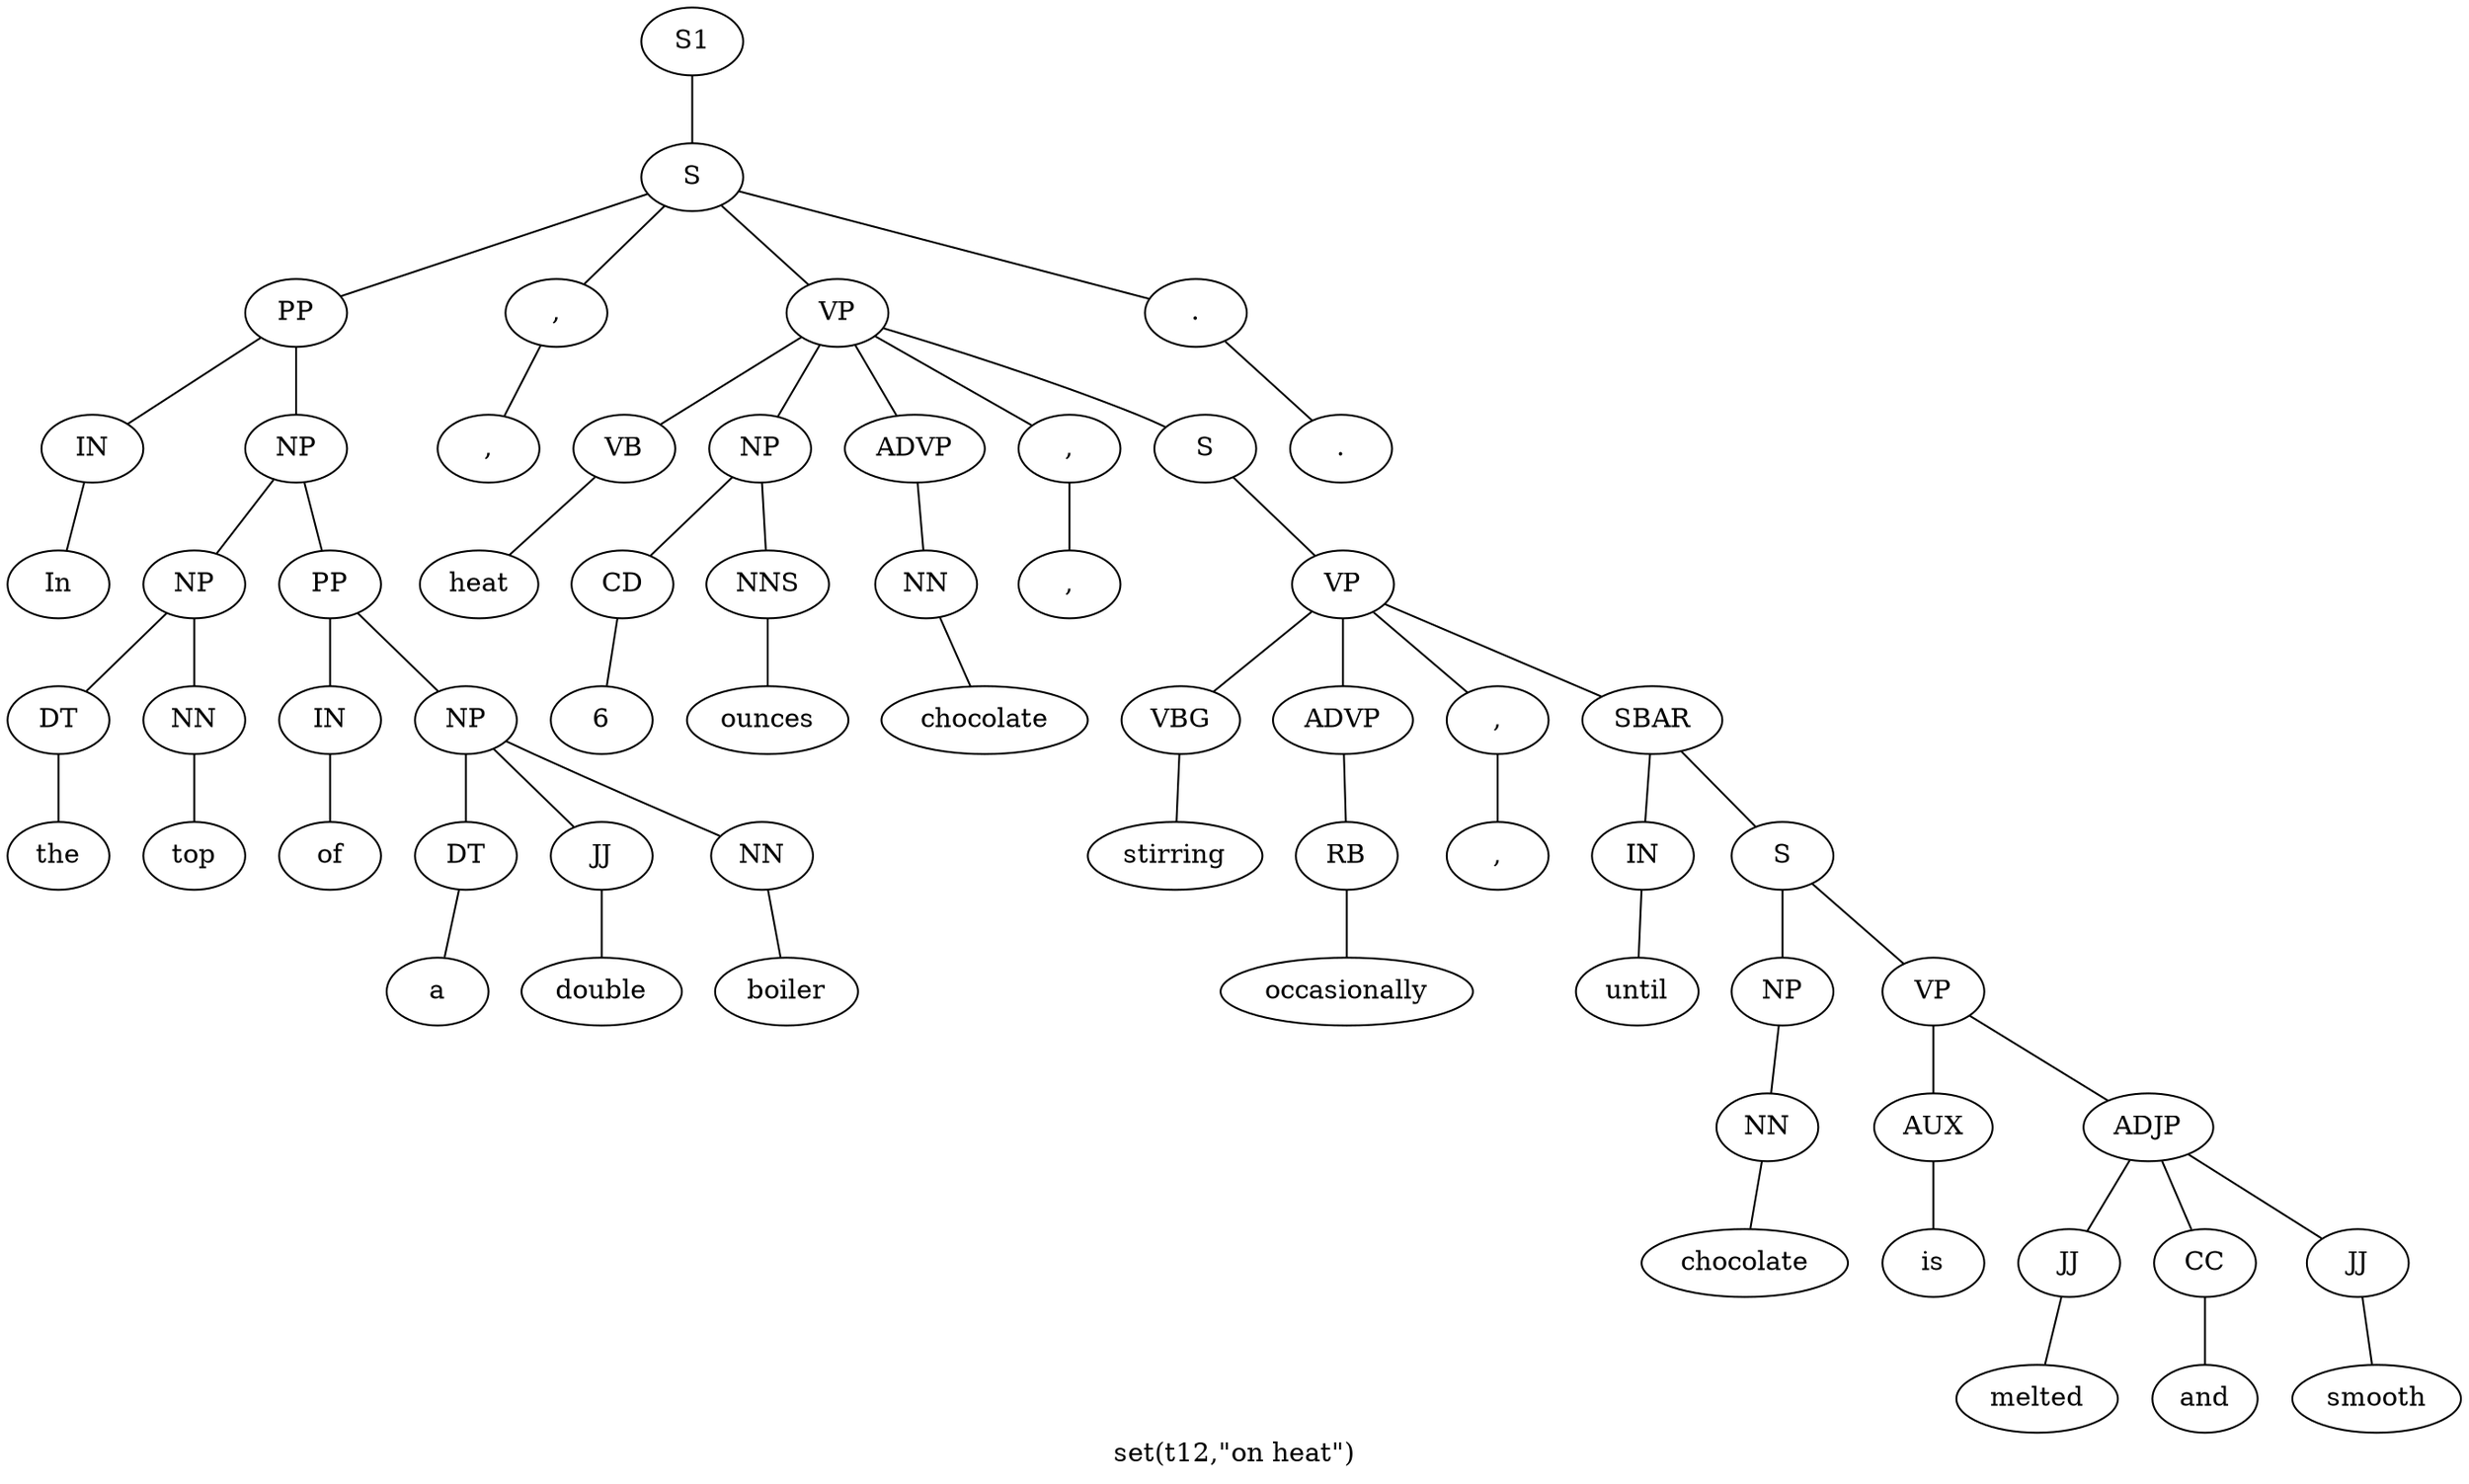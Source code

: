 graph SyntaxGraph {
	label = "set(t12,\"on heat\")";
	Node0 [label="S1"];
	Node1 [label="S"];
	Node2 [label="PP"];
	Node3 [label="IN"];
	Node4 [label="In"];
	Node5 [label="NP"];
	Node6 [label="NP"];
	Node7 [label="DT"];
	Node8 [label="the"];
	Node9 [label="NN"];
	Node10 [label="top"];
	Node11 [label="PP"];
	Node12 [label="IN"];
	Node13 [label="of"];
	Node14 [label="NP"];
	Node15 [label="DT"];
	Node16 [label="a"];
	Node17 [label="JJ"];
	Node18 [label="double"];
	Node19 [label="NN"];
	Node20 [label="boiler"];
	Node21 [label=","];
	Node22 [label=","];
	Node23 [label="VP"];
	Node24 [label="VB"];
	Node25 [label="heat"];
	Node26 [label="NP"];
	Node27 [label="CD"];
	Node28 [label="6"];
	Node29 [label="NNS"];
	Node30 [label="ounces"];
	Node31 [label="ADVP"];
	Node32 [label="NN"];
	Node33 [label="chocolate"];
	Node34 [label=","];
	Node35 [label=","];
	Node36 [label="S"];
	Node37 [label="VP"];
	Node38 [label="VBG"];
	Node39 [label="stirring"];
	Node40 [label="ADVP"];
	Node41 [label="RB"];
	Node42 [label="occasionally"];
	Node43 [label=","];
	Node44 [label=","];
	Node45 [label="SBAR"];
	Node46 [label="IN"];
	Node47 [label="until"];
	Node48 [label="S"];
	Node49 [label="NP"];
	Node50 [label="NN"];
	Node51 [label="chocolate"];
	Node52 [label="VP"];
	Node53 [label="AUX"];
	Node54 [label="is"];
	Node55 [label="ADJP"];
	Node56 [label="JJ"];
	Node57 [label="melted"];
	Node58 [label="CC"];
	Node59 [label="and"];
	Node60 [label="JJ"];
	Node61 [label="smooth"];
	Node62 [label="."];
	Node63 [label="."];

	Node0 -- Node1;
	Node1 -- Node2;
	Node1 -- Node21;
	Node1 -- Node23;
	Node1 -- Node62;
	Node2 -- Node3;
	Node2 -- Node5;
	Node3 -- Node4;
	Node5 -- Node6;
	Node5 -- Node11;
	Node6 -- Node7;
	Node6 -- Node9;
	Node7 -- Node8;
	Node9 -- Node10;
	Node11 -- Node12;
	Node11 -- Node14;
	Node12 -- Node13;
	Node14 -- Node15;
	Node14 -- Node17;
	Node14 -- Node19;
	Node15 -- Node16;
	Node17 -- Node18;
	Node19 -- Node20;
	Node21 -- Node22;
	Node23 -- Node24;
	Node23 -- Node26;
	Node23 -- Node31;
	Node23 -- Node34;
	Node23 -- Node36;
	Node24 -- Node25;
	Node26 -- Node27;
	Node26 -- Node29;
	Node27 -- Node28;
	Node29 -- Node30;
	Node31 -- Node32;
	Node32 -- Node33;
	Node34 -- Node35;
	Node36 -- Node37;
	Node37 -- Node38;
	Node37 -- Node40;
	Node37 -- Node43;
	Node37 -- Node45;
	Node38 -- Node39;
	Node40 -- Node41;
	Node41 -- Node42;
	Node43 -- Node44;
	Node45 -- Node46;
	Node45 -- Node48;
	Node46 -- Node47;
	Node48 -- Node49;
	Node48 -- Node52;
	Node49 -- Node50;
	Node50 -- Node51;
	Node52 -- Node53;
	Node52 -- Node55;
	Node53 -- Node54;
	Node55 -- Node56;
	Node55 -- Node58;
	Node55 -- Node60;
	Node56 -- Node57;
	Node58 -- Node59;
	Node60 -- Node61;
	Node62 -- Node63;
}